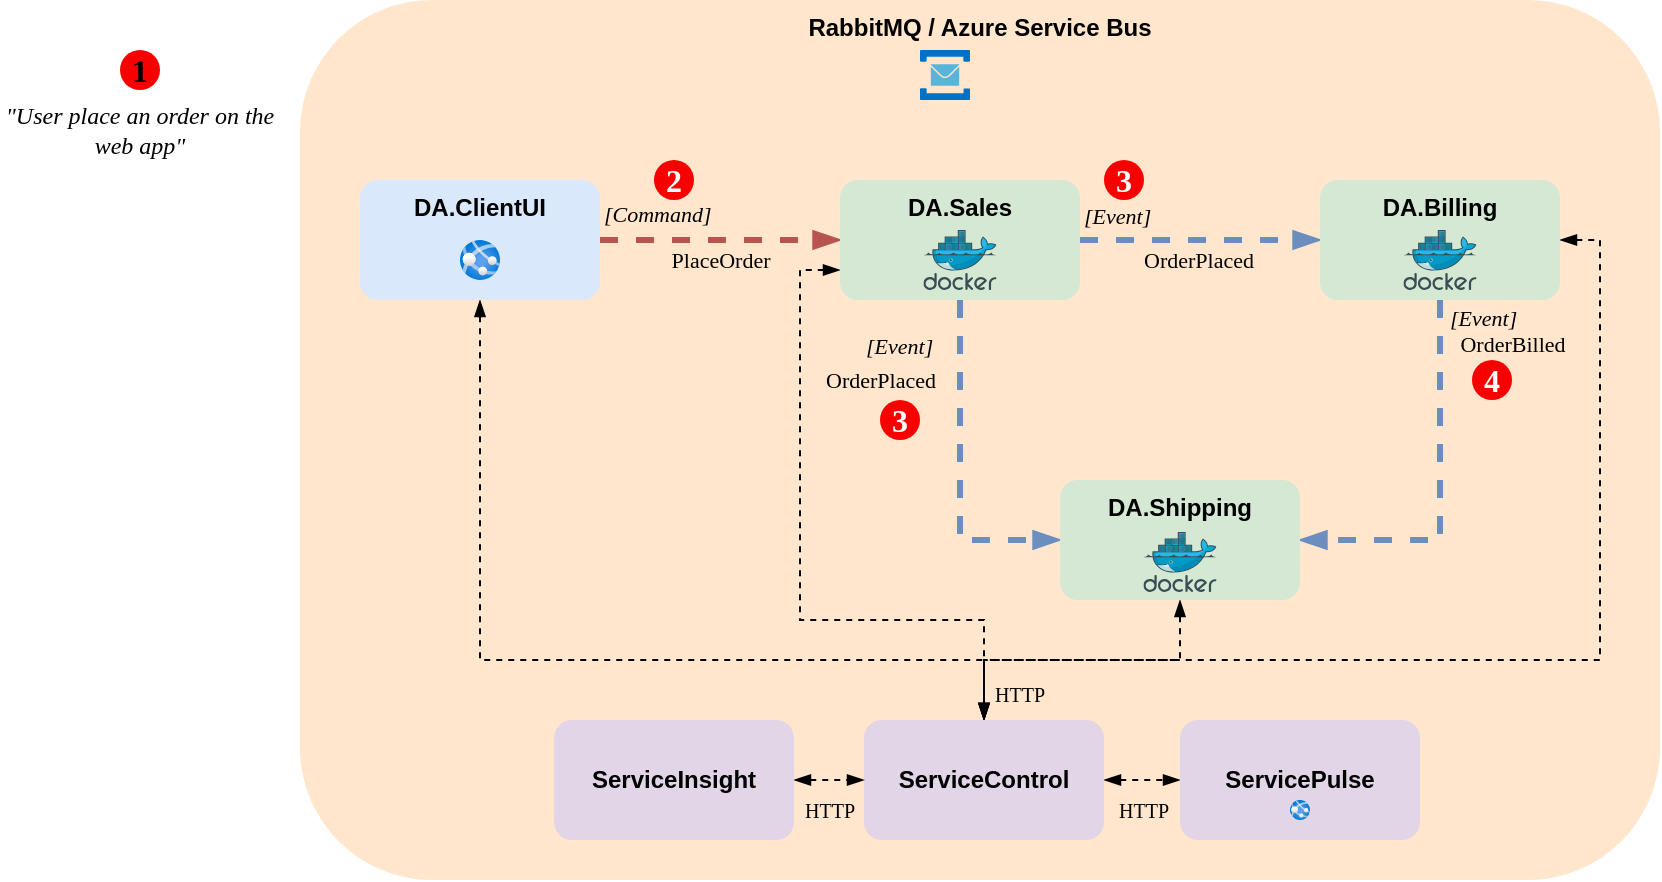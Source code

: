<mxfile version="18.0.3" type="device"><diagram id="iKHLsKtMKX9B9_rrX_9v" name="Page-1"><mxGraphModel dx="981" dy="528" grid="1" gridSize="10" guides="1" tooltips="1" connect="1" arrows="1" fold="1" page="1" pageScale="1" pageWidth="850" pageHeight="1100" math="0" shadow="0"><root><mxCell id="0"/><mxCell id="1" parent="0"/><mxCell id="uzEVUnwZxuxQCvKEwfd9-1" value="RabbitMQ / Azure Service Bus" style="rounded=1;whiteSpace=wrap;html=1;fillColor=#ffe6cc;strokeColor=none;fontStyle=1;verticalAlign=top;" parent="1" vertex="1"><mxGeometry x="160" y="20" width="680" height="440" as="geometry"/></mxCell><mxCell id="uzEVUnwZxuxQCvKEwfd9-3" value="" style="sketch=0;aspect=fixed;html=1;points=[];align=center;image;fontSize=12;image=img/lib/mscae/Service_Bus.svg;" parent="1" vertex="1"><mxGeometry x="470" y="45" width="25" height="25" as="geometry"/></mxCell><mxCell id="_QjXFGcKeGyu_IsDEFI5-10" style="edgeStyle=orthogonalEdgeStyle;rounded=0;orthogonalLoop=1;jettySize=auto;html=1;exitX=0.5;exitY=1;exitDx=0;exitDy=0;entryX=0.5;entryY=0;entryDx=0;entryDy=0;dashed=1;fontFamily=Verdana;fontSize=10;startArrow=blockThin;startFill=1;endArrow=blockThin;endFill=1;" edge="1" parent="1" source="uzEVUnwZxuxQCvKEwfd9-5" target="_QjXFGcKeGyu_IsDEFI5-1"><mxGeometry relative="1" as="geometry"><Array as="points"><mxPoint x="250" y="350"/><mxPoint x="502" y="350"/></Array></mxGeometry></mxCell><mxCell id="uzEVUnwZxuxQCvKEwfd9-5" value="DA.ClientUI" style="rounded=1;whiteSpace=wrap;html=1;fillColor=#dae8fc;verticalAlign=top;strokeColor=none;fontStyle=1" parent="1" vertex="1"><mxGeometry x="190" y="110" width="120" height="60" as="geometry"/></mxCell><mxCell id="uzEVUnwZxuxQCvKEwfd9-4" value="" style="aspect=fixed;html=1;points=[];align=center;image;fontSize=12;image=img/lib/azure2/containers/App_Services.svg;fillColor=default;" parent="1" vertex="1"><mxGeometry x="240" y="140" width="20" height="20" as="geometry"/></mxCell><mxCell id="uzEVUnwZxuxQCvKEwfd9-11" value="" style="endArrow=blockThin;html=1;rounded=0;dashed=1;strokeWidth=3;exitX=1;exitY=0.5;exitDx=0;exitDy=0;fillColor=#f8cecc;strokeColor=#b85450;endFill=1;entryX=0;entryY=0.5;entryDx=0;entryDy=0;" parent="1" source="uzEVUnwZxuxQCvKEwfd9-5" target="uzEVUnwZxuxQCvKEwfd9-19" edge="1"><mxGeometry relative="1" as="geometry"><mxPoint x="210" y="230" as="sourcePoint"/><mxPoint x="430" y="140" as="targetPoint"/></mxGeometry></mxCell><mxCell id="uzEVUnwZxuxQCvKEwfd9-12" value="PlaceOrder" style="edgeLabel;resizable=0;html=1;align=center;verticalAlign=middle;fillColor=default;fontFamily=Verdana;labelBackgroundColor=none;" parent="uzEVUnwZxuxQCvKEwfd9-11" connectable="0" vertex="1"><mxGeometry relative="1" as="geometry"><mxPoint y="10" as="offset"/></mxGeometry></mxCell><mxCell id="uzEVUnwZxuxQCvKEwfd9-13" value="[Command]" style="edgeLabel;resizable=0;html=1;align=left;verticalAlign=bottom;fillColor=default;fontFamily=Verdana;fontStyle=2;labelBackgroundColor=none;" parent="uzEVUnwZxuxQCvKEwfd9-11" connectable="0" vertex="1"><mxGeometry x="-1" relative="1" as="geometry"><mxPoint y="-5" as="offset"/></mxGeometry></mxCell><mxCell id="uzEVUnwZxuxQCvKEwfd9-14" value="&quot;User place an order on the web app&quot;" style="text;html=1;strokeColor=none;fillColor=none;align=center;verticalAlign=middle;whiteSpace=wrap;rounded=0;fontFamily=Verdana;fontStyle=2" parent="1" vertex="1"><mxGeometry x="10" y="65" width="140" height="40" as="geometry"/></mxCell><mxCell id="uzEVUnwZxuxQCvKEwfd9-17" value="" style="shape=image;imageAspect=0;aspect=fixed;verticalLabelPosition=bottom;verticalAlign=top;fontFamily=Verdana;fillColor=default;image=https://external-content.duckduckgo.com/iu/?u=http%3A%2F%2Fwecareanimalrescue.org%2Fwp-content%2Fuploads%2F2018%2F03%2FAdobeStock_139467131-e1522009663289.jpeg&amp;f=1&amp;nofb=1;" parent="1" vertex="1"><mxGeometry x="10" y="105" width="140" height="70" as="geometry"/></mxCell><mxCell id="uzEVUnwZxuxQCvKEwfd9-33" style="edgeStyle=orthogonalEdgeStyle;rounded=0;orthogonalLoop=1;jettySize=auto;html=1;exitX=0.5;exitY=1;exitDx=0;exitDy=0;entryX=0;entryY=0.5;entryDx=0;entryDy=0;dashed=1;fontFamily=Verdana;fontSize=16;startArrow=none;startFill=0;endArrow=blockThin;endFill=1;strokeWidth=3;fillColor=#dae8fc;strokeColor=#6c8ebf;" parent="1" source="uzEVUnwZxuxQCvKEwfd9-19" target="uzEVUnwZxuxQCvKEwfd9-32" edge="1"><mxGeometry relative="1" as="geometry"/></mxCell><mxCell id="uzEVUnwZxuxQCvKEwfd9-34" style="edgeStyle=orthogonalEdgeStyle;rounded=0;orthogonalLoop=1;jettySize=auto;html=1;exitX=1;exitY=0.5;exitDx=0;exitDy=0;entryX=0;entryY=0.5;entryDx=0;entryDy=0;dashed=1;fontFamily=Verdana;fontSize=16;startArrow=none;startFill=0;endArrow=blockThin;endFill=1;strokeWidth=3;fillColor=#dae8fc;strokeColor=#6c8ebf;" parent="1" source="uzEVUnwZxuxQCvKEwfd9-19" target="uzEVUnwZxuxQCvKEwfd9-31" edge="1"><mxGeometry relative="1" as="geometry"/></mxCell><mxCell id="_QjXFGcKeGyu_IsDEFI5-12" style="edgeStyle=orthogonalEdgeStyle;rounded=0;orthogonalLoop=1;jettySize=auto;html=1;exitX=0;exitY=0.75;exitDx=0;exitDy=0;entryX=0.5;entryY=0;entryDx=0;entryDy=0;dashed=1;fontFamily=Verdana;fontSize=10;startArrow=blockThin;startFill=1;endArrow=blockThin;endFill=1;" edge="1" parent="1" source="uzEVUnwZxuxQCvKEwfd9-19" target="_QjXFGcKeGyu_IsDEFI5-1"><mxGeometry relative="1" as="geometry"><Array as="points"><mxPoint x="410" y="155"/><mxPoint x="410" y="330"/><mxPoint x="502" y="330"/></Array></mxGeometry></mxCell><mxCell id="uzEVUnwZxuxQCvKEwfd9-19" value="DA.Sales" style="rounded=1;whiteSpace=wrap;html=1;fillColor=#d5e8d4;verticalAlign=top;strokeColor=none;fontStyle=1" parent="1" vertex="1"><mxGeometry x="430" y="110" width="120" height="60" as="geometry"/></mxCell><mxCell id="uzEVUnwZxuxQCvKEwfd9-27" value="1" style="ellipse;whiteSpace=wrap;html=1;aspect=fixed;fontFamily=Verdana;fillColor=#F80000;strokeColor=none;fontStyle=1;fontSize=16;" parent="1" vertex="1"><mxGeometry x="70" y="45" width="20" height="20" as="geometry"/></mxCell><mxCell id="uzEVUnwZxuxQCvKEwfd9-28" value="2" style="ellipse;whiteSpace=wrap;html=1;aspect=fixed;fontFamily=Verdana;fillColor=#F80000;strokeColor=none;fontStyle=1;fontSize=16;fontColor=#FFFFFF;" parent="1" vertex="1"><mxGeometry x="337" y="100" width="20" height="20" as="geometry"/></mxCell><mxCell id="uzEVUnwZxuxQCvKEwfd9-35" style="edgeStyle=orthogonalEdgeStyle;rounded=0;orthogonalLoop=1;jettySize=auto;html=1;exitX=0.5;exitY=1;exitDx=0;exitDy=0;entryX=1;entryY=0.5;entryDx=0;entryDy=0;dashed=1;fontFamily=Verdana;fontSize=16;startArrow=none;startFill=0;endArrow=blockThin;endFill=1;strokeWidth=3;fillColor=#dae8fc;strokeColor=#6c8ebf;" parent="1" source="uzEVUnwZxuxQCvKEwfd9-31" target="uzEVUnwZxuxQCvKEwfd9-32" edge="1"><mxGeometry relative="1" as="geometry"/></mxCell><mxCell id="_QjXFGcKeGyu_IsDEFI5-13" style="edgeStyle=orthogonalEdgeStyle;rounded=0;orthogonalLoop=1;jettySize=auto;html=1;exitX=1;exitY=0.5;exitDx=0;exitDy=0;entryX=0.5;entryY=0;entryDx=0;entryDy=0;dashed=1;fontFamily=Verdana;fontSize=10;startArrow=blockThin;startFill=1;endArrow=blockThin;endFill=1;" edge="1" parent="1" source="uzEVUnwZxuxQCvKEwfd9-31" target="_QjXFGcKeGyu_IsDEFI5-1"><mxGeometry relative="1" as="geometry"><Array as="points"><mxPoint x="810" y="140"/><mxPoint x="810" y="350"/><mxPoint x="502" y="350"/></Array></mxGeometry></mxCell><mxCell id="uzEVUnwZxuxQCvKEwfd9-31" value="DA.Billing" style="rounded=1;whiteSpace=wrap;html=1;fillColor=#d5e8d4;verticalAlign=top;strokeColor=none;fontStyle=1" parent="1" vertex="1"><mxGeometry x="670" y="110" width="120" height="60" as="geometry"/></mxCell><mxCell id="_QjXFGcKeGyu_IsDEFI5-11" style="edgeStyle=orthogonalEdgeStyle;rounded=0;orthogonalLoop=1;jettySize=auto;html=1;exitX=0.5;exitY=1;exitDx=0;exitDy=0;entryX=0.5;entryY=0;entryDx=0;entryDy=0;dashed=1;fontFamily=Verdana;fontSize=10;startArrow=blockThin;startFill=1;endArrow=blockThin;endFill=1;" edge="1" parent="1" source="uzEVUnwZxuxQCvKEwfd9-32" target="_QjXFGcKeGyu_IsDEFI5-1"><mxGeometry relative="1" as="geometry"/></mxCell><mxCell id="uzEVUnwZxuxQCvKEwfd9-32" value="DA.Shipping" style="rounded=1;whiteSpace=wrap;html=1;fillColor=#d5e8d4;verticalAlign=top;strokeColor=none;fontStyle=1" parent="1" vertex="1"><mxGeometry x="540" y="260" width="120" height="60" as="geometry"/></mxCell><mxCell id="uzEVUnwZxuxQCvKEwfd9-36" value="[Event]" style="edgeLabel;resizable=0;html=1;align=left;verticalAlign=bottom;fillColor=default;fontFamily=Verdana;fontStyle=2;labelBackgroundColor=none;" parent="1" connectable="0" vertex="1"><mxGeometry x="550" y="145" as="geometry"><mxPoint y="-9" as="offset"/></mxGeometry></mxCell><mxCell id="uzEVUnwZxuxQCvKEwfd9-37" value="OrderPlaced" style="edgeLabel;resizable=0;html=1;align=center;verticalAlign=middle;fillColor=default;fontFamily=Verdana;labelBackgroundColor=none;" parent="1" connectable="0" vertex="1"><mxGeometry x="609" y="150" as="geometry"/></mxCell><mxCell id="uzEVUnwZxuxQCvKEwfd9-38" value="3" style="ellipse;whiteSpace=wrap;html=1;aspect=fixed;fontFamily=Verdana;fillColor=#F80000;strokeColor=none;fontStyle=1;fontSize=16;fontColor=#FFFFFF;" parent="1" vertex="1"><mxGeometry x="562" y="100" width="20" height="20" as="geometry"/></mxCell><mxCell id="uzEVUnwZxuxQCvKEwfd9-39" value="[Event]" style="edgeLabel;resizable=0;html=1;align=left;verticalAlign=bottom;fillColor=default;fontFamily=Verdana;fontStyle=2;labelBackgroundColor=none;" parent="1" connectable="0" vertex="1"><mxGeometry x="441" y="210" as="geometry"><mxPoint y="-9" as="offset"/></mxGeometry></mxCell><mxCell id="uzEVUnwZxuxQCvKEwfd9-40" value="OrderPlaced" style="edgeLabel;resizable=0;html=1;align=center;verticalAlign=middle;fillColor=default;fontFamily=Verdana;labelBackgroundColor=none;" parent="1" connectable="0" vertex="1"><mxGeometry x="450" y="210" as="geometry"/></mxCell><mxCell id="uzEVUnwZxuxQCvKEwfd9-41" value="[Event]" style="edgeLabel;resizable=0;html=1;align=left;verticalAlign=bottom;fillColor=default;fontFamily=Verdana;fontStyle=2;labelBackgroundColor=none;" parent="1" connectable="0" vertex="1"><mxGeometry x="733" y="196" as="geometry"><mxPoint y="-9" as="offset"/></mxGeometry></mxCell><mxCell id="uzEVUnwZxuxQCvKEwfd9-42" value="OrderBilled" style="edgeLabel;resizable=0;html=1;align=center;verticalAlign=middle;fillColor=default;fontFamily=Verdana;labelBackgroundColor=none;" parent="1" connectable="0" vertex="1"><mxGeometry x="766" y="192" as="geometry"/></mxCell><mxCell id="uzEVUnwZxuxQCvKEwfd9-43" value="3" style="ellipse;whiteSpace=wrap;html=1;aspect=fixed;fontFamily=Verdana;fillColor=#F80000;strokeColor=none;fontStyle=1;fontSize=16;fontColor=#FFFFFF;" parent="1" vertex="1"><mxGeometry x="450" y="220" width="20" height="20" as="geometry"/></mxCell><mxCell id="uzEVUnwZxuxQCvKEwfd9-44" value="4" style="ellipse;whiteSpace=wrap;html=1;aspect=fixed;fontFamily=Verdana;fillColor=#F80000;strokeColor=none;fontStyle=1;fontSize=16;fontColor=#FFFFFF;" parent="1" vertex="1"><mxGeometry x="746" y="200" width="20" height="20" as="geometry"/></mxCell><mxCell id="uzEVUnwZxuxQCvKEwfd9-45" value="" style="sketch=0;aspect=fixed;html=1;points=[];align=center;image;fontSize=12;image=img/lib/mscae/Docker.svg;labelBackgroundColor=none;fontFamily=Verdana;fontColor=#FFFFFF;fillColor=#F80000;" parent="1" vertex="1"><mxGeometry x="711.71" y="135" width="36.59" height="30" as="geometry"/></mxCell><mxCell id="uzEVUnwZxuxQCvKEwfd9-46" value="" style="sketch=0;aspect=fixed;html=1;points=[];align=center;image;fontSize=12;image=img/lib/mscae/Docker.svg;labelBackgroundColor=none;fontFamily=Verdana;fontColor=#FFFFFF;fillColor=#F80000;" parent="1" vertex="1"><mxGeometry x="581.71" y="286" width="36.59" height="30" as="geometry"/></mxCell><mxCell id="uzEVUnwZxuxQCvKEwfd9-47" value="" style="sketch=0;aspect=fixed;html=1;points=[];align=center;image;fontSize=12;image=img/lib/mscae/Docker.svg;labelBackgroundColor=none;fontFamily=Verdana;fontColor=#FFFFFF;fillColor=#F80000;" parent="1" vertex="1"><mxGeometry x="471.7" y="135" width="36.59" height="30" as="geometry"/></mxCell><mxCell id="_QjXFGcKeGyu_IsDEFI5-5" style="edgeStyle=orthogonalEdgeStyle;rounded=0;orthogonalLoop=1;jettySize=auto;html=1;exitX=1;exitY=0.5;exitDx=0;exitDy=0;entryX=0;entryY=0.5;entryDx=0;entryDy=0;dashed=1;startArrow=blockThin;startFill=1;endArrow=blockThin;endFill=1;" edge="1" parent="1" source="_QjXFGcKeGyu_IsDEFI5-1" target="_QjXFGcKeGyu_IsDEFI5-3"><mxGeometry relative="1" as="geometry"/></mxCell><mxCell id="_QjXFGcKeGyu_IsDEFI5-1" value="ServiceControl" style="rounded=1;whiteSpace=wrap;html=1;fillColor=#e1d5e7;verticalAlign=middle;strokeColor=none;fontStyle=1" vertex="1" parent="1"><mxGeometry x="442" y="380" width="120" height="60" as="geometry"/></mxCell><mxCell id="_QjXFGcKeGyu_IsDEFI5-6" style="edgeStyle=orthogonalEdgeStyle;rounded=0;orthogonalLoop=1;jettySize=auto;html=1;exitX=1;exitY=0.5;exitDx=0;exitDy=0;entryX=0;entryY=0.5;entryDx=0;entryDy=0;dashed=1;startArrow=blockThin;startFill=1;endArrow=blockThin;endFill=1;" edge="1" parent="1" source="_QjXFGcKeGyu_IsDEFI5-2" target="_QjXFGcKeGyu_IsDEFI5-1"><mxGeometry relative="1" as="geometry"/></mxCell><mxCell id="_QjXFGcKeGyu_IsDEFI5-2" value="ServiceInsight" style="rounded=1;whiteSpace=wrap;html=1;fillColor=#e1d5e7;verticalAlign=middle;strokeColor=none;fontStyle=1" vertex="1" parent="1"><mxGeometry x="287" y="380" width="120" height="60" as="geometry"/></mxCell><mxCell id="_QjXFGcKeGyu_IsDEFI5-3" value="ServicePulse" style="rounded=1;whiteSpace=wrap;html=1;fillColor=#e1d5e7;verticalAlign=middle;strokeColor=none;fontStyle=1" vertex="1" parent="1"><mxGeometry x="600" y="380" width="120" height="60" as="geometry"/></mxCell><mxCell id="_QjXFGcKeGyu_IsDEFI5-4" value="" style="aspect=fixed;html=1;points=[];align=center;image;fontSize=12;image=img/lib/azure2/containers/App_Services.svg;fillColor=default;" vertex="1" parent="1"><mxGeometry x="655" y="420" width="10" height="10" as="geometry"/></mxCell><mxCell id="_QjXFGcKeGyu_IsDEFI5-8" value="HTTP" style="text;html=1;strokeColor=none;fillColor=none;align=center;verticalAlign=middle;whiteSpace=wrap;rounded=0;fontFamily=Verdana;fontSize=10;" vertex="1" parent="1"><mxGeometry x="405" y="418" width="40" height="14" as="geometry"/></mxCell><mxCell id="_QjXFGcKeGyu_IsDEFI5-9" value="HTTP" style="text;html=1;strokeColor=none;fillColor=none;align=center;verticalAlign=middle;whiteSpace=wrap;rounded=0;fontFamily=Verdana;fontSize=10;" vertex="1" parent="1"><mxGeometry x="562" y="418" width="40" height="14" as="geometry"/></mxCell><mxCell id="_QjXFGcKeGyu_IsDEFI5-14" value="HTTP" style="text;html=1;strokeColor=none;fillColor=none;align=center;verticalAlign=middle;whiteSpace=wrap;rounded=0;fontFamily=Verdana;fontSize=10;" vertex="1" parent="1"><mxGeometry x="500" y="360" width="40" height="14" as="geometry"/></mxCell></root></mxGraphModel></diagram></mxfile>